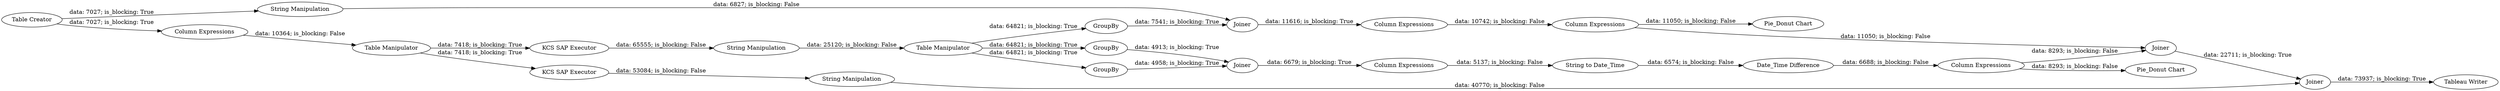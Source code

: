 digraph {
	"7518400766851970745_9" [label="Table Manipulator"]
	"7518400766851970745_11" [label=GroupBy]
	"7518400766851970745_24" [label="String Manipulation"]
	"7518400766851970745_30" [label="Tableau Writer"]
	"7518400766851970745_26" [label="KCS SAP Executor"]
	"7518400766851970745_18" [label=GroupBy]
	"7518400766851970745_14" [label="Date_Time Difference"]
	"7518400766851970745_28" [label=Joiner]
	"7518400766851970745_20" [label="Column Expressions"]
	"7518400766851970745_29" [label="String Manipulation"]
	"7518400766851970745_25" [label="String Manipulation"]
	"7518400766851970745_10" [label=GroupBy]
	"7518400766851970745_8" [label="KCS SAP Executor"]
	"7518400766851970745_19" [label=Joiner]
	"7518400766851970745_13" [label="Column Expressions"]
	"7518400766851970745_17" [label="Pie_Donut Chart"]
	"7518400766851970745_1" [label="Table Creator"]
	"7518400766851970745_15" [label="String to Date_Time"]
	"7518400766851970745_16" [label="Column Expressions"]
	"7518400766851970745_6" [label="Column Expressions"]
	"7518400766851970745_22" [label="Pie_Donut Chart"]
	"7518400766851970745_12" [label=Joiner]
	"7518400766851970745_21" [label="Column Expressions"]
	"7518400766851970745_7" [label="Table Manipulator"]
	"7518400766851970745_27" [label=Joiner]
	"7518400766851970745_12" -> "7518400766851970745_13" [label="data: 6679; is_blocking: True"]
	"7518400766851970745_24" -> "7518400766851970745_9" [label="data: 25120; is_blocking: False"]
	"7518400766851970745_26" -> "7518400766851970745_29" [label="data: 53084; is_blocking: False"]
	"7518400766851970745_25" -> "7518400766851970745_19" [label="data: 6827; is_blocking: False"]
	"7518400766851970745_9" -> "7518400766851970745_11" [label="data: 64821; is_blocking: True"]
	"7518400766851970745_19" -> "7518400766851970745_20" [label="data: 11616; is_blocking: True"]
	"7518400766851970745_18" -> "7518400766851970745_19" [label="data: 7541; is_blocking: True"]
	"7518400766851970745_14" -> "7518400766851970745_16" [label="data: 6688; is_blocking: False"]
	"7518400766851970745_13" -> "7518400766851970745_15" [label="data: 5137; is_blocking: False"]
	"7518400766851970745_1" -> "7518400766851970745_6" [label="data: 7027; is_blocking: True"]
	"7518400766851970745_20" -> "7518400766851970745_21" [label="data: 10742; is_blocking: False"]
	"7518400766851970745_28" -> "7518400766851970745_30" [label="data: 73937; is_blocking: True"]
	"7518400766851970745_11" -> "7518400766851970745_12" [label="data: 4958; is_blocking: True"]
	"7518400766851970745_10" -> "7518400766851970745_12" [label="data: 4913; is_blocking: True"]
	"7518400766851970745_15" -> "7518400766851970745_14" [label="data: 6574; is_blocking: False"]
	"7518400766851970745_21" -> "7518400766851970745_22" [label="data: 11050; is_blocking: False"]
	"7518400766851970745_16" -> "7518400766851970745_17" [label="data: 8293; is_blocking: False"]
	"7518400766851970745_21" -> "7518400766851970745_27" [label="data: 11050; is_blocking: False"]
	"7518400766851970745_8" -> "7518400766851970745_24" [label="data: 65555; is_blocking: False"]
	"7518400766851970745_16" -> "7518400766851970745_27" [label="data: 8293; is_blocking: False"]
	"7518400766851970745_27" -> "7518400766851970745_28" [label="data: 22711; is_blocking: True"]
	"7518400766851970745_7" -> "7518400766851970745_8" [label="data: 7418; is_blocking: True"]
	"7518400766851970745_1" -> "7518400766851970745_25" [label="data: 7027; is_blocking: True"]
	"7518400766851970745_9" -> "7518400766851970745_18" [label="data: 64821; is_blocking: True"]
	"7518400766851970745_6" -> "7518400766851970745_7" [label="data: 10364; is_blocking: False"]
	"7518400766851970745_29" -> "7518400766851970745_28" [label="data: 40770; is_blocking: False"]
	"7518400766851970745_9" -> "7518400766851970745_10" [label="data: 64821; is_blocking: True"]
	"7518400766851970745_7" -> "7518400766851970745_26" [label="data: 7418; is_blocking: True"]
	rankdir=LR
}
